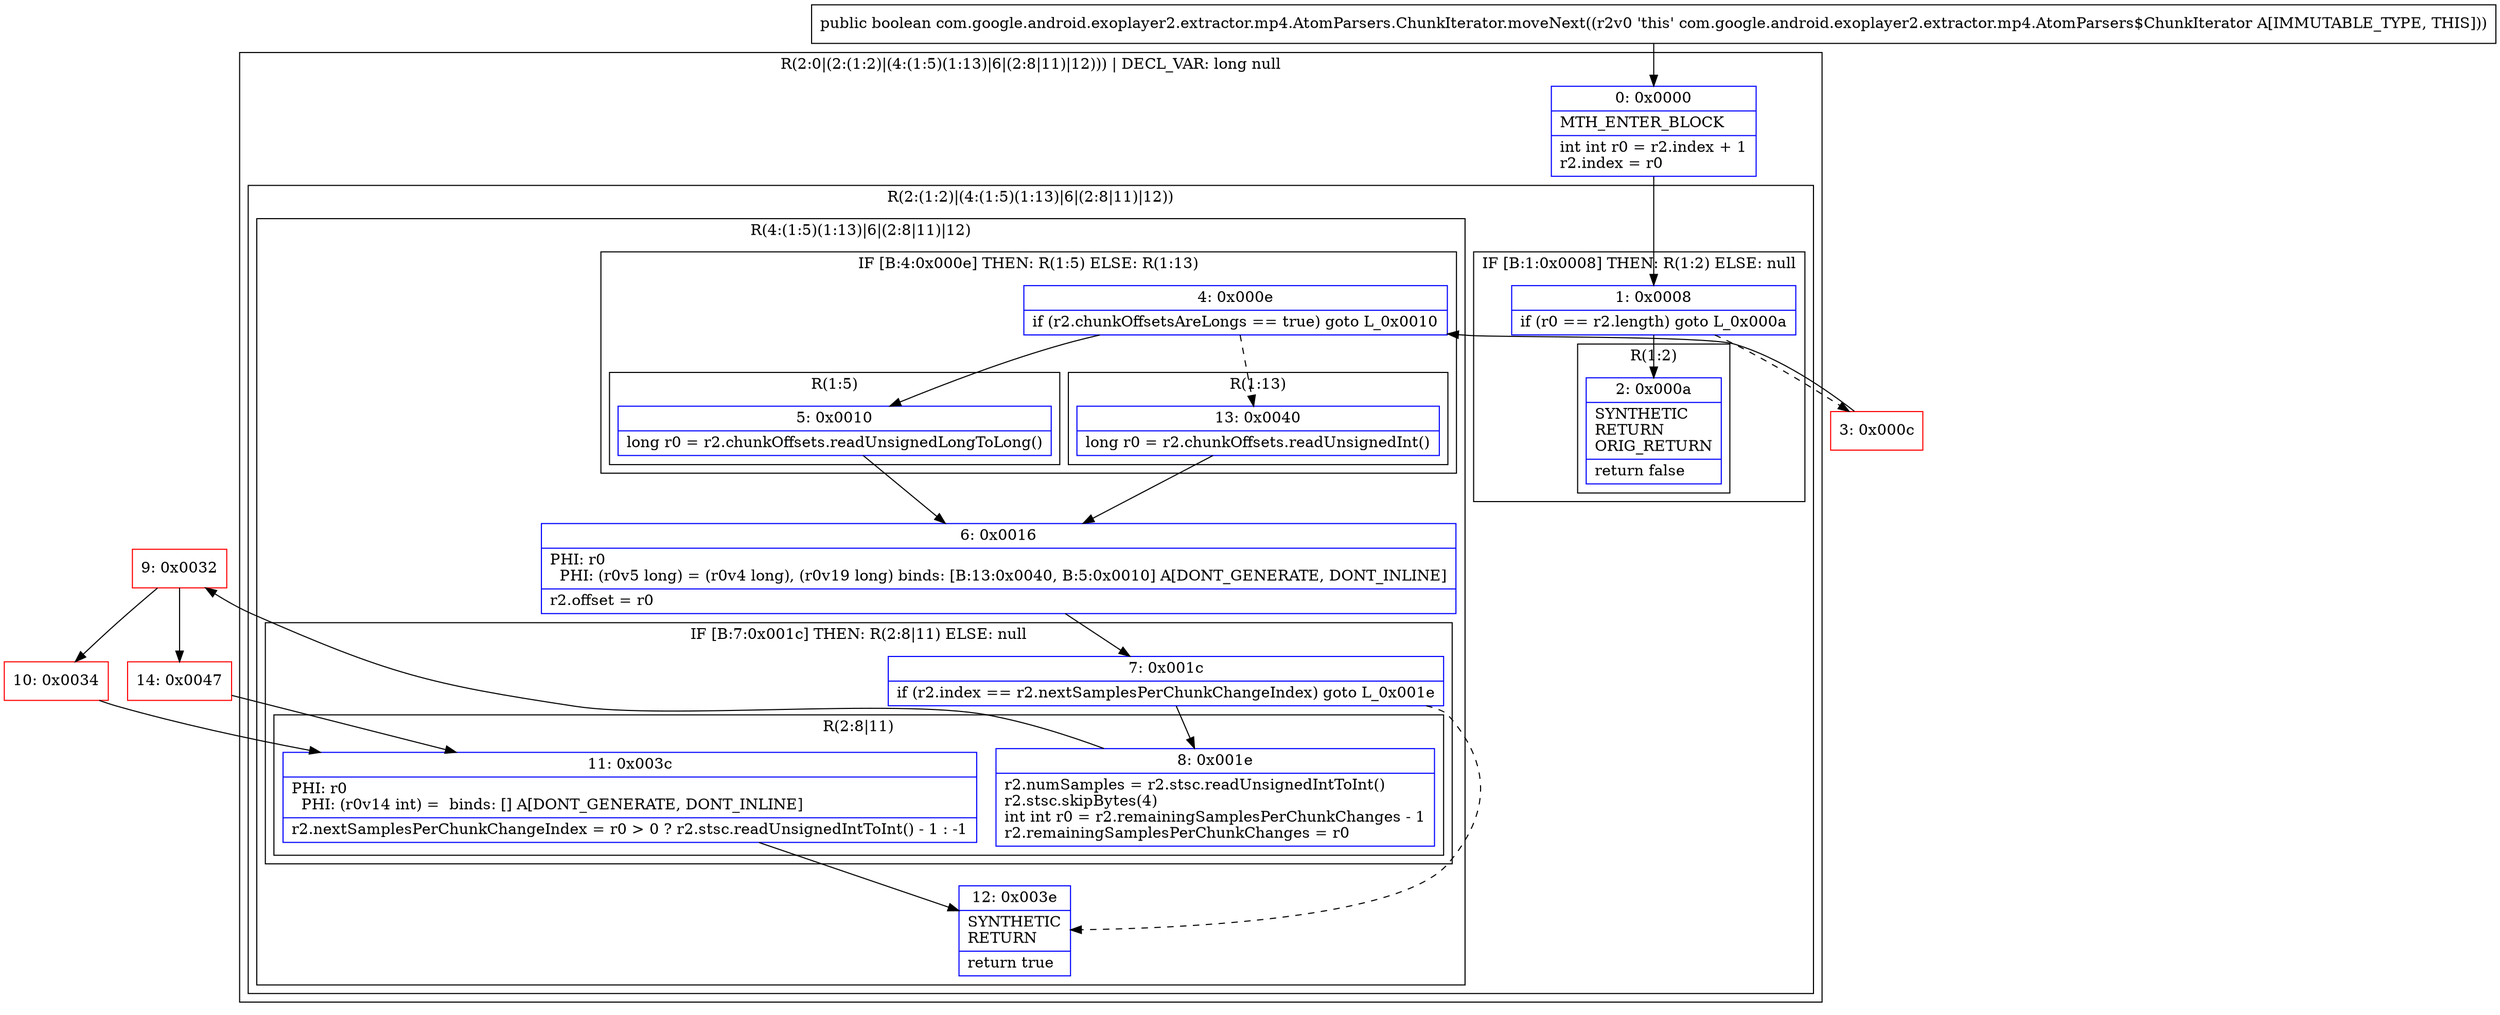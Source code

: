 digraph "CFG forcom.google.android.exoplayer2.extractor.mp4.AtomParsers.ChunkIterator.moveNext()Z" {
subgraph cluster_Region_403268239 {
label = "R(2:0|(2:(1:2)|(4:(1:5)(1:13)|6|(2:8|11)|12))) | DECL_VAR: long null\l";
node [shape=record,color=blue];
Node_0 [shape=record,label="{0\:\ 0x0000|MTH_ENTER_BLOCK\l|int int r0 = r2.index + 1\lr2.index = r0\l}"];
subgraph cluster_Region_289181811 {
label = "R(2:(1:2)|(4:(1:5)(1:13)|6|(2:8|11)|12))";
node [shape=record,color=blue];
subgraph cluster_IfRegion_864006250 {
label = "IF [B:1:0x0008] THEN: R(1:2) ELSE: null";
node [shape=record,color=blue];
Node_1 [shape=record,label="{1\:\ 0x0008|if (r0 == r2.length) goto L_0x000a\l}"];
subgraph cluster_Region_1279804413 {
label = "R(1:2)";
node [shape=record,color=blue];
Node_2 [shape=record,label="{2\:\ 0x000a|SYNTHETIC\lRETURN\lORIG_RETURN\l|return false\l}"];
}
}
subgraph cluster_Region_1129341752 {
label = "R(4:(1:5)(1:13)|6|(2:8|11)|12)";
node [shape=record,color=blue];
subgraph cluster_IfRegion_326648601 {
label = "IF [B:4:0x000e] THEN: R(1:5) ELSE: R(1:13)";
node [shape=record,color=blue];
Node_4 [shape=record,label="{4\:\ 0x000e|if (r2.chunkOffsetsAreLongs == true) goto L_0x0010\l}"];
subgraph cluster_Region_1251482820 {
label = "R(1:5)";
node [shape=record,color=blue];
Node_5 [shape=record,label="{5\:\ 0x0010|long r0 = r2.chunkOffsets.readUnsignedLongToLong()\l}"];
}
subgraph cluster_Region_2053892230 {
label = "R(1:13)";
node [shape=record,color=blue];
Node_13 [shape=record,label="{13\:\ 0x0040|long r0 = r2.chunkOffsets.readUnsignedInt()\l}"];
}
}
Node_6 [shape=record,label="{6\:\ 0x0016|PHI: r0 \l  PHI: (r0v5 long) = (r0v4 long), (r0v19 long) binds: [B:13:0x0040, B:5:0x0010] A[DONT_GENERATE, DONT_INLINE]\l|r2.offset = r0\l}"];
subgraph cluster_IfRegion_1714615821 {
label = "IF [B:7:0x001c] THEN: R(2:8|11) ELSE: null";
node [shape=record,color=blue];
Node_7 [shape=record,label="{7\:\ 0x001c|if (r2.index == r2.nextSamplesPerChunkChangeIndex) goto L_0x001e\l}"];
subgraph cluster_Region_425067010 {
label = "R(2:8|11)";
node [shape=record,color=blue];
Node_8 [shape=record,label="{8\:\ 0x001e|r2.numSamples = r2.stsc.readUnsignedIntToInt()\lr2.stsc.skipBytes(4)\lint int r0 = r2.remainingSamplesPerChunkChanges \- 1\lr2.remainingSamplesPerChunkChanges = r0\l}"];
Node_11 [shape=record,label="{11\:\ 0x003c|PHI: r0 \l  PHI: (r0v14 int) =  binds: [] A[DONT_GENERATE, DONT_INLINE]\l|r2.nextSamplesPerChunkChangeIndex = r0 \> 0 ? r2.stsc.readUnsignedIntToInt() \- 1 : \-1\l}"];
}
}
Node_12 [shape=record,label="{12\:\ 0x003e|SYNTHETIC\lRETURN\l|return true\l}"];
}
}
}
Node_3 [shape=record,color=red,label="{3\:\ 0x000c}"];
Node_9 [shape=record,color=red,label="{9\:\ 0x0032}"];
Node_10 [shape=record,color=red,label="{10\:\ 0x0034}"];
Node_14 [shape=record,color=red,label="{14\:\ 0x0047}"];
MethodNode[shape=record,label="{public boolean com.google.android.exoplayer2.extractor.mp4.AtomParsers.ChunkIterator.moveNext((r2v0 'this' com.google.android.exoplayer2.extractor.mp4.AtomParsers$ChunkIterator A[IMMUTABLE_TYPE, THIS])) }"];
MethodNode -> Node_0;
Node_0 -> Node_1;
Node_1 -> Node_2;
Node_1 -> Node_3[style=dashed];
Node_4 -> Node_5;
Node_4 -> Node_13[style=dashed];
Node_5 -> Node_6;
Node_13 -> Node_6;
Node_6 -> Node_7;
Node_7 -> Node_8;
Node_7 -> Node_12[style=dashed];
Node_8 -> Node_9;
Node_11 -> Node_12;
Node_3 -> Node_4;
Node_9 -> Node_10;
Node_9 -> Node_14;
Node_10 -> Node_11;
Node_14 -> Node_11;
}

